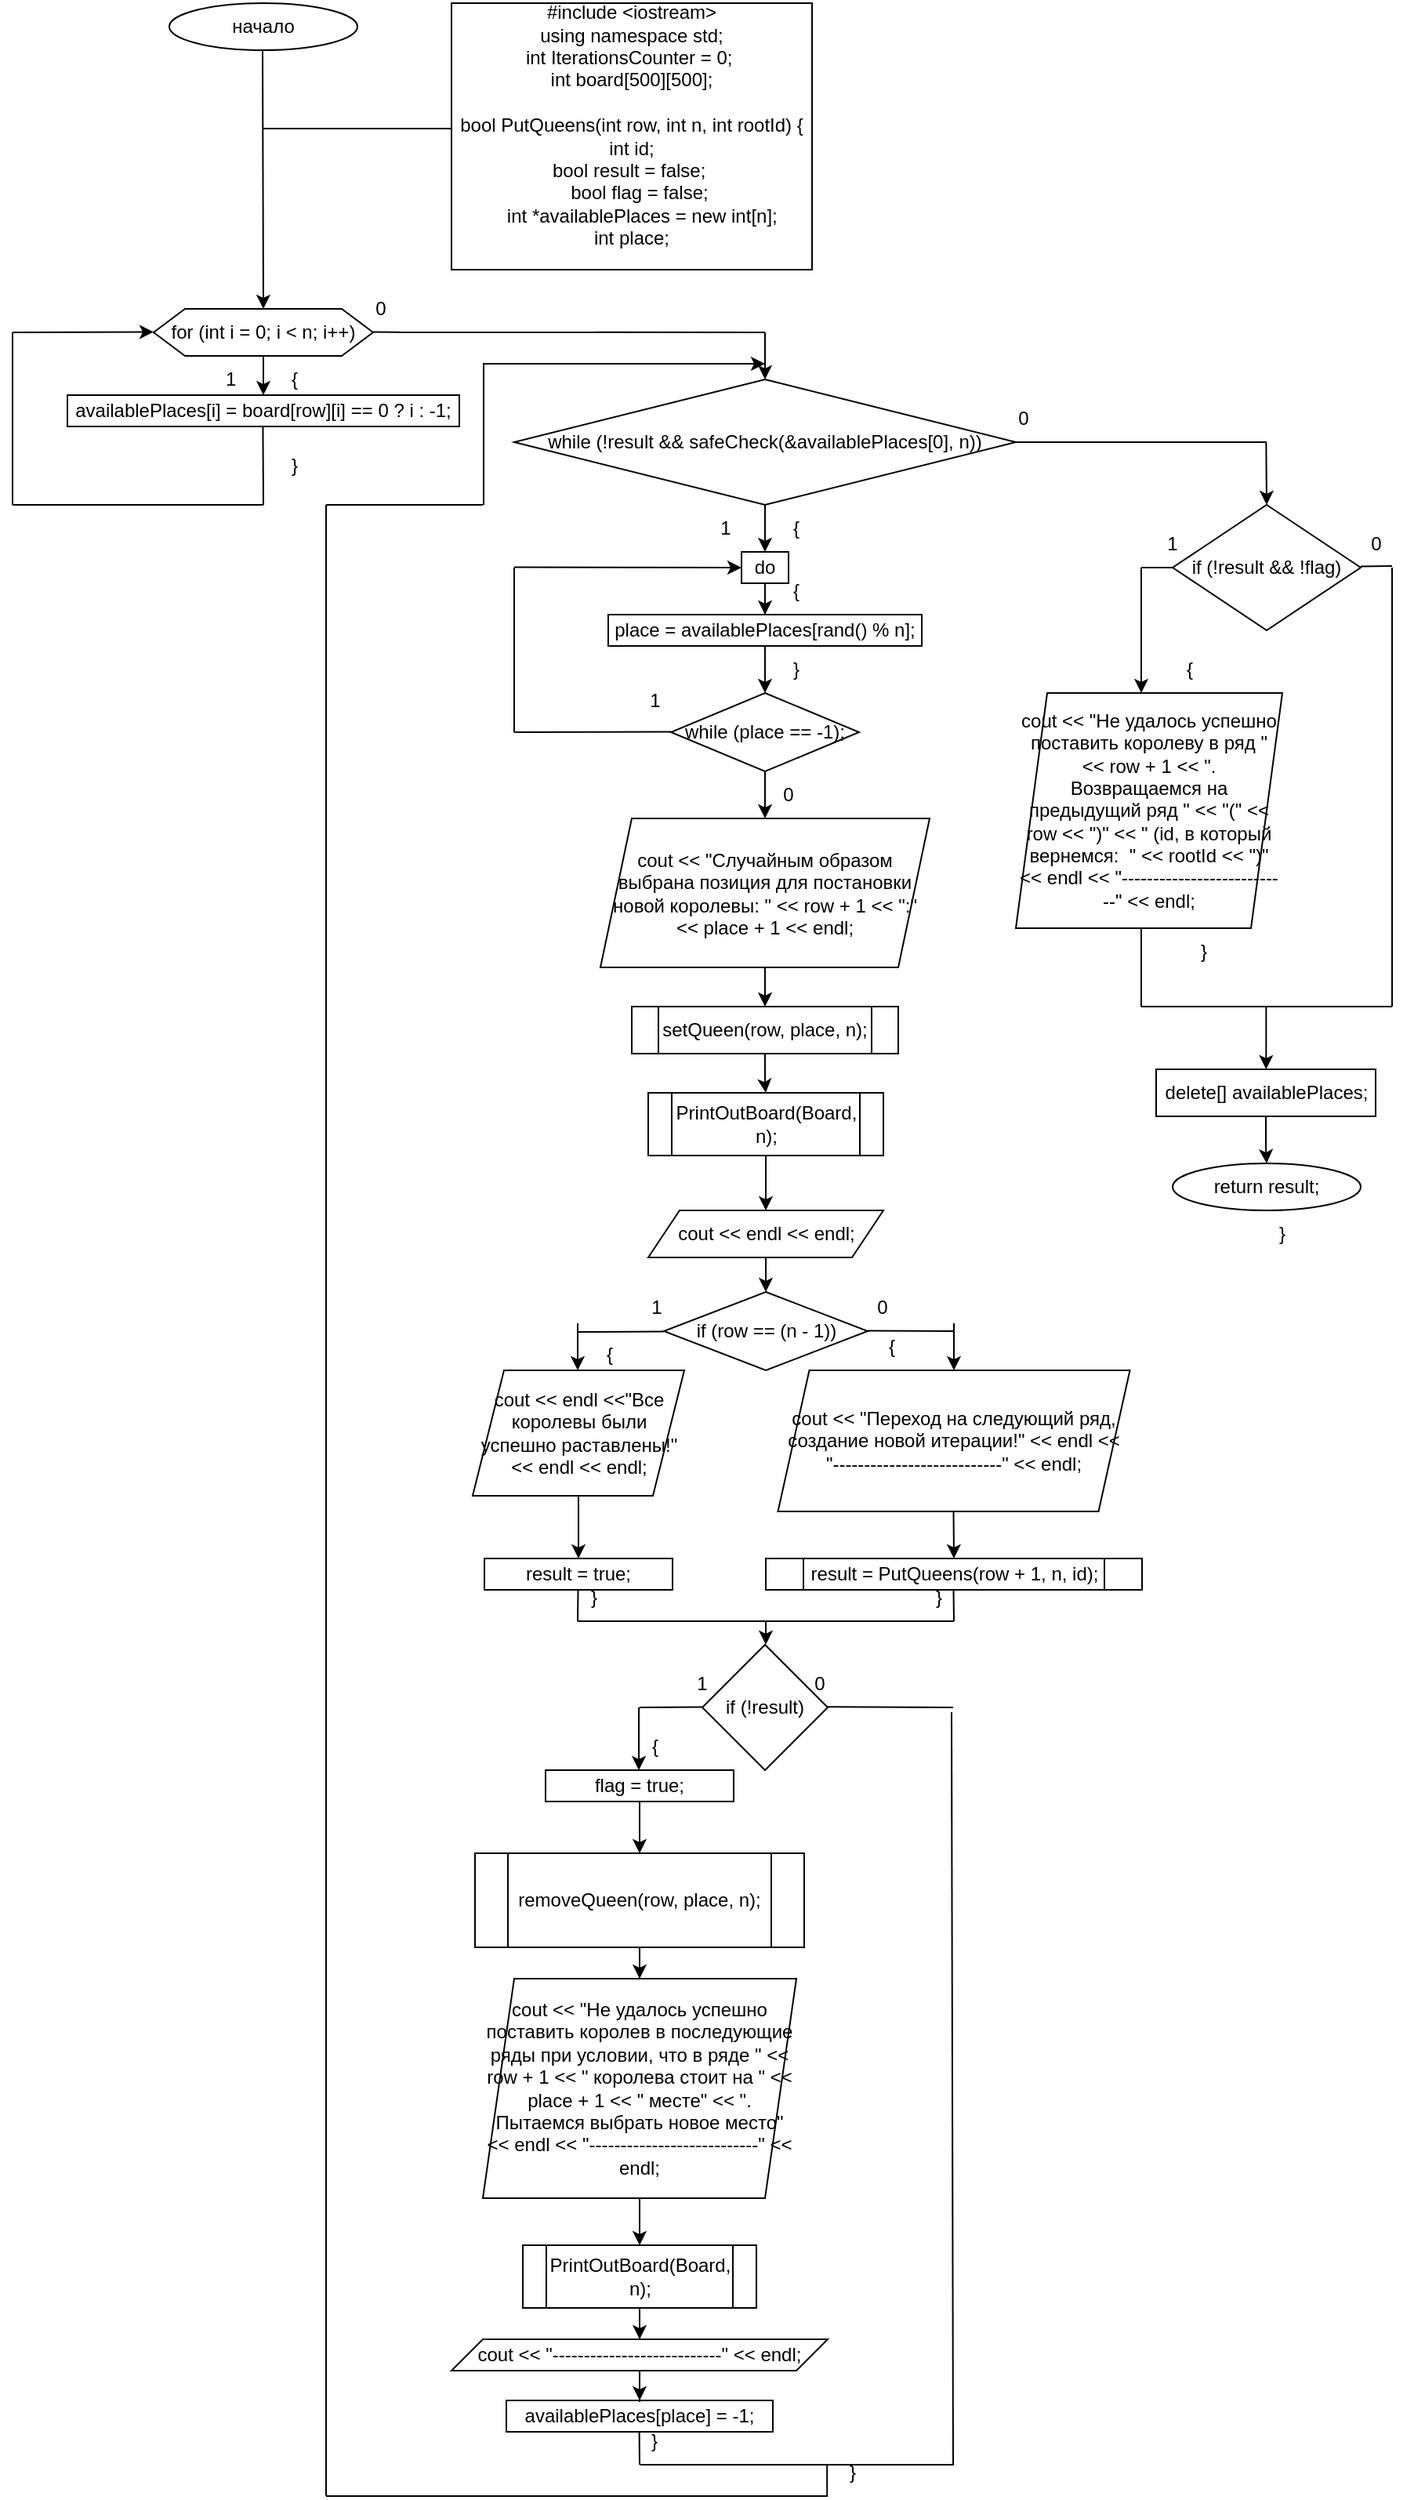 <mxfile version="23.1.5" type="device">
  <diagram name="Страница — 1" id="CkAMB3MqrcCDIJDg5A5i">
    <mxGraphModel dx="1434" dy="2013" grid="1" gridSize="10" guides="1" tooltips="1" connect="1" arrows="1" fold="1" page="1" pageScale="1" pageWidth="827" pageHeight="1169" math="0" shadow="0">
      <root>
        <mxCell id="0" />
        <mxCell id="1" parent="0" />
        <mxCell id="Df2dGC7cskyAeFQfV9ru-1" value="начало" style="ellipse;whiteSpace=wrap;html=1;" parent="1" vertex="1">
          <mxGeometry x="340" width="120" height="30" as="geometry" />
        </mxCell>
        <mxCell id="Df2dGC7cskyAeFQfV9ru-2" value="" style="endArrow=classic;html=1;rounded=0;entryX=0.5;entryY=0;entryDx=0;entryDy=0;" parent="1" target="Df2dGC7cskyAeFQfV9ru-5" edge="1">
          <mxGeometry width="50" height="50" relative="1" as="geometry">
            <mxPoint x="399.5" y="30" as="sourcePoint" />
            <mxPoint x="400" y="200" as="targetPoint" />
          </mxGeometry>
        </mxCell>
        <mxCell id="Df2dGC7cskyAeFQfV9ru-3" value="" style="endArrow=none;html=1;rounded=0;" parent="1" edge="1">
          <mxGeometry width="50" height="50" relative="1" as="geometry">
            <mxPoint x="400" y="80" as="sourcePoint" />
            <mxPoint x="520" y="80" as="targetPoint" />
          </mxGeometry>
        </mxCell>
        <mxCell id="Df2dGC7cskyAeFQfV9ru-4" value="&lt;div&gt;#include &amp;lt;iostream&amp;gt;&lt;/div&gt;&lt;div&gt;using namespace std;&lt;/div&gt;&lt;div&gt;int IterationsCounter = 0;&amp;nbsp;&lt;/div&gt;&lt;div&gt;int board[500][500];&lt;/div&gt;&lt;div&gt;&lt;br&gt;&lt;/div&gt;&lt;div&gt;bool PutQueens(int row, int n, int rootId) {&lt;br&gt;&lt;/div&gt;&lt;div&gt;int id;&lt;br&gt;&lt;/div&gt;&lt;div&gt;&lt;div&gt;bool result = false;&amp;nbsp;&lt;/div&gt;&lt;div&gt;&amp;nbsp; &amp;nbsp; bool flag = false;&amp;nbsp;&lt;/div&gt;&lt;div&gt;&amp;nbsp; &amp;nbsp; int *availablePlaces = new int[n];&lt;/div&gt;&lt;/div&gt;&lt;div&gt;int place;&lt;/div&gt;&lt;div&gt;&lt;br&gt;&lt;/div&gt;" style="rounded=0;whiteSpace=wrap;html=1;" parent="1" vertex="1">
          <mxGeometry x="520" width="230" height="170" as="geometry" />
        </mxCell>
        <mxCell id="Df2dGC7cskyAeFQfV9ru-7" style="edgeStyle=orthogonalEdgeStyle;rounded=0;orthogonalLoop=1;jettySize=auto;html=1;entryX=0.5;entryY=0;entryDx=0;entryDy=0;" parent="1" source="Df2dGC7cskyAeFQfV9ru-5" target="Df2dGC7cskyAeFQfV9ru-6" edge="1">
          <mxGeometry relative="1" as="geometry" />
        </mxCell>
        <mxCell id="Df2dGC7cskyAeFQfV9ru-5" value="for (int i = 0; i &amp;lt; n; i++)" style="shape=hexagon;perimeter=hexagonPerimeter2;whiteSpace=wrap;html=1;fixedSize=1;" parent="1" vertex="1">
          <mxGeometry x="330" y="195" width="140" height="30" as="geometry" />
        </mxCell>
        <mxCell id="Df2dGC7cskyAeFQfV9ru-6" value="availablePlaces[i] = board[row][i] == 0 ? i : -1;" style="rounded=0;whiteSpace=wrap;html=1;" parent="1" vertex="1">
          <mxGeometry x="275" y="250" width="250" height="20" as="geometry" />
        </mxCell>
        <mxCell id="Df2dGC7cskyAeFQfV9ru-8" value="" style="endArrow=none;html=1;rounded=0;" parent="1" edge="1">
          <mxGeometry width="50" height="50" relative="1" as="geometry">
            <mxPoint x="399.71" y="270" as="sourcePoint" />
            <mxPoint x="400" y="320" as="targetPoint" />
          </mxGeometry>
        </mxCell>
        <mxCell id="Df2dGC7cskyAeFQfV9ru-9" value="" style="endArrow=none;html=1;rounded=0;" parent="1" edge="1">
          <mxGeometry width="50" height="50" relative="1" as="geometry">
            <mxPoint x="240" y="320" as="sourcePoint" />
            <mxPoint x="400" y="320" as="targetPoint" />
          </mxGeometry>
        </mxCell>
        <mxCell id="Df2dGC7cskyAeFQfV9ru-10" value="" style="endArrow=none;html=1;rounded=0;" parent="1" edge="1">
          <mxGeometry width="50" height="50" relative="1" as="geometry">
            <mxPoint x="240" y="320" as="sourcePoint" />
            <mxPoint x="240" y="210" as="targetPoint" />
          </mxGeometry>
        </mxCell>
        <mxCell id="Df2dGC7cskyAeFQfV9ru-11" value="" style="endArrow=classic;html=1;rounded=0;" parent="1" edge="1">
          <mxGeometry width="50" height="50" relative="1" as="geometry">
            <mxPoint x="240" y="210" as="sourcePoint" />
            <mxPoint x="330" y="209.71" as="targetPoint" />
          </mxGeometry>
        </mxCell>
        <mxCell id="Df2dGC7cskyAeFQfV9ru-12" value="1" style="text;strokeColor=none;fillColor=none;align=left;verticalAlign=middle;spacingLeft=4;spacingRight=4;overflow=hidden;points=[[0,0.5],[1,0.5]];portConstraint=eastwest;rotatable=0;whiteSpace=wrap;html=1;" parent="1" vertex="1">
          <mxGeometry x="370" y="225" width="80" height="30" as="geometry" />
        </mxCell>
        <mxCell id="Df2dGC7cskyAeFQfV9ru-13" value="{" style="text;html=1;align=center;verticalAlign=middle;whiteSpace=wrap;rounded=0;" parent="1" vertex="1">
          <mxGeometry x="390" y="225" width="60" height="30" as="geometry" />
        </mxCell>
        <mxCell id="Df2dGC7cskyAeFQfV9ru-14" value="}" style="text;html=1;align=center;verticalAlign=middle;whiteSpace=wrap;rounded=0;" parent="1" vertex="1">
          <mxGeometry x="390" y="280" width="60" height="30" as="geometry" />
        </mxCell>
        <mxCell id="Df2dGC7cskyAeFQfV9ru-15" value="" style="endArrow=none;html=1;rounded=0;" parent="1" edge="1">
          <mxGeometry width="50" height="50" relative="1" as="geometry">
            <mxPoint x="470" y="209.8" as="sourcePoint" />
            <mxPoint x="720" y="210" as="targetPoint" />
          </mxGeometry>
        </mxCell>
        <mxCell id="Df2dGC7cskyAeFQfV9ru-16" value="" style="endArrow=classic;html=1;rounded=0;" parent="1" edge="1">
          <mxGeometry width="50" height="50" relative="1" as="geometry">
            <mxPoint x="720" y="210" as="sourcePoint" />
            <mxPoint x="720" y="240" as="targetPoint" />
          </mxGeometry>
        </mxCell>
        <mxCell id="Df2dGC7cskyAeFQfV9ru-19" style="edgeStyle=orthogonalEdgeStyle;rounded=0;orthogonalLoop=1;jettySize=auto;html=1;entryX=0.5;entryY=0;entryDx=0;entryDy=0;" parent="1" source="Df2dGC7cskyAeFQfV9ru-17" target="Df2dGC7cskyAeFQfV9ru-18" edge="1">
          <mxGeometry relative="1" as="geometry" />
        </mxCell>
        <mxCell id="Df2dGC7cskyAeFQfV9ru-17" value="while (!result &amp;amp;&amp;amp; safeCheck(&amp;amp;availablePlaces[0], n))" style="rhombus;whiteSpace=wrap;html=1;" parent="1" vertex="1">
          <mxGeometry x="560" y="240" width="320" height="80" as="geometry" />
        </mxCell>
        <mxCell id="Df2dGC7cskyAeFQfV9ru-21" style="edgeStyle=orthogonalEdgeStyle;rounded=0;orthogonalLoop=1;jettySize=auto;html=1;entryX=0.5;entryY=0;entryDx=0;entryDy=0;" parent="1" source="Df2dGC7cskyAeFQfV9ru-18" target="Df2dGC7cskyAeFQfV9ru-20" edge="1">
          <mxGeometry relative="1" as="geometry" />
        </mxCell>
        <mxCell id="Df2dGC7cskyAeFQfV9ru-18" value="do" style="rounded=0;whiteSpace=wrap;html=1;" parent="1" vertex="1">
          <mxGeometry x="705" y="350" width="30" height="20" as="geometry" />
        </mxCell>
        <mxCell id="Df2dGC7cskyAeFQfV9ru-23" style="edgeStyle=orthogonalEdgeStyle;rounded=0;orthogonalLoop=1;jettySize=auto;html=1;entryX=0.5;entryY=0;entryDx=0;entryDy=0;" parent="1" source="Df2dGC7cskyAeFQfV9ru-20" target="Df2dGC7cskyAeFQfV9ru-22" edge="1">
          <mxGeometry relative="1" as="geometry" />
        </mxCell>
        <mxCell id="Df2dGC7cskyAeFQfV9ru-20" value="place = availablePlaces[rand() % n];" style="rounded=0;whiteSpace=wrap;html=1;" parent="1" vertex="1">
          <mxGeometry x="620" y="390" width="200" height="20" as="geometry" />
        </mxCell>
        <mxCell id="Df2dGC7cskyAeFQfV9ru-32" style="edgeStyle=orthogonalEdgeStyle;rounded=0;orthogonalLoop=1;jettySize=auto;html=1;entryX=0.5;entryY=0;entryDx=0;entryDy=0;" parent="1" source="Df2dGC7cskyAeFQfV9ru-22" target="Df2dGC7cskyAeFQfV9ru-31" edge="1">
          <mxGeometry relative="1" as="geometry" />
        </mxCell>
        <mxCell id="Df2dGC7cskyAeFQfV9ru-22" value="while (place == -1);" style="rhombus;whiteSpace=wrap;html=1;" parent="1" vertex="1">
          <mxGeometry x="660" y="440" width="120" height="50" as="geometry" />
        </mxCell>
        <mxCell id="Df2dGC7cskyAeFQfV9ru-24" value="" style="endArrow=none;html=1;rounded=0;" parent="1" edge="1">
          <mxGeometry width="50" height="50" relative="1" as="geometry">
            <mxPoint x="560" y="465" as="sourcePoint" />
            <mxPoint x="660" y="464.71" as="targetPoint" />
          </mxGeometry>
        </mxCell>
        <mxCell id="Df2dGC7cskyAeFQfV9ru-25" value="" style="endArrow=none;html=1;rounded=0;" parent="1" edge="1">
          <mxGeometry width="50" height="50" relative="1" as="geometry">
            <mxPoint x="560" y="465" as="sourcePoint" />
            <mxPoint x="560" y="360" as="targetPoint" />
          </mxGeometry>
        </mxCell>
        <mxCell id="Df2dGC7cskyAeFQfV9ru-26" value="" style="endArrow=classic;html=1;rounded=0;entryX=0;entryY=0.5;entryDx=0;entryDy=0;" parent="1" target="Df2dGC7cskyAeFQfV9ru-18" edge="1">
          <mxGeometry width="50" height="50" relative="1" as="geometry">
            <mxPoint x="560" y="359.71" as="sourcePoint" />
            <mxPoint x="640" y="359.71" as="targetPoint" />
          </mxGeometry>
        </mxCell>
        <mxCell id="Df2dGC7cskyAeFQfV9ru-28" value="1" style="text;html=1;align=center;verticalAlign=middle;whiteSpace=wrap;rounded=0;" parent="1" vertex="1">
          <mxGeometry x="620" y="430" width="60" height="30" as="geometry" />
        </mxCell>
        <mxCell id="Df2dGC7cskyAeFQfV9ru-29" value="{" style="text;html=1;align=center;verticalAlign=middle;whiteSpace=wrap;rounded=0;" parent="1" vertex="1">
          <mxGeometry x="710" y="360" width="60" height="30" as="geometry" />
        </mxCell>
        <mxCell id="Df2dGC7cskyAeFQfV9ru-30" value="}" style="text;html=1;align=center;verticalAlign=middle;whiteSpace=wrap;rounded=0;" parent="1" vertex="1">
          <mxGeometry x="710" y="410" width="60" height="30" as="geometry" />
        </mxCell>
        <mxCell id="Df2dGC7cskyAeFQfV9ru-35" style="edgeStyle=orthogonalEdgeStyle;rounded=0;orthogonalLoop=1;jettySize=auto;html=1;entryX=0.5;entryY=0;entryDx=0;entryDy=0;" parent="1" source="Df2dGC7cskyAeFQfV9ru-31" target="Df2dGC7cskyAeFQfV9ru-34" edge="1">
          <mxGeometry relative="1" as="geometry" />
        </mxCell>
        <mxCell id="Df2dGC7cskyAeFQfV9ru-31" value="cout &amp;lt;&amp;lt; &quot;Случайным образом выбрана позиция для постановки новой королевы: &quot; &amp;lt;&amp;lt; row + 1 &amp;lt;&amp;lt; &quot;:&quot; &amp;lt;&amp;lt; place + 1 &amp;lt;&amp;lt; endl;" style="shape=parallelogram;perimeter=parallelogramPerimeter;whiteSpace=wrap;html=1;fixedSize=1;" parent="1" vertex="1">
          <mxGeometry x="615" y="520" width="210" height="95" as="geometry" />
        </mxCell>
        <mxCell id="Df2dGC7cskyAeFQfV9ru-33" value="0" style="text;html=1;align=center;verticalAlign=middle;whiteSpace=wrap;rounded=0;" parent="1" vertex="1">
          <mxGeometry x="705" y="490" width="60" height="30" as="geometry" />
        </mxCell>
        <mxCell id="ceVg9Vy0MgQLvTK81oMa-2" style="edgeStyle=orthogonalEdgeStyle;rounded=0;orthogonalLoop=1;jettySize=auto;html=1;entryX=0.5;entryY=0;entryDx=0;entryDy=0;" edge="1" parent="1" source="Df2dGC7cskyAeFQfV9ru-34" target="ceVg9Vy0MgQLvTK81oMa-1">
          <mxGeometry relative="1" as="geometry" />
        </mxCell>
        <mxCell id="Df2dGC7cskyAeFQfV9ru-34" value="setQueen(row, place, n);" style="shape=process;whiteSpace=wrap;html=1;backgroundOutline=1;" parent="1" vertex="1">
          <mxGeometry x="635" y="640" width="170" height="30" as="geometry" />
        </mxCell>
        <mxCell id="Df2dGC7cskyAeFQfV9ru-36" value="if (row == (n - 1))" style="rhombus;whiteSpace=wrap;html=1;" parent="1" vertex="1">
          <mxGeometry x="655.5" y="822" width="130" height="50" as="geometry" />
        </mxCell>
        <mxCell id="Df2dGC7cskyAeFQfV9ru-38" value="" style="endArrow=none;html=1;rounded=0;" parent="1" edge="1">
          <mxGeometry width="50" height="50" relative="1" as="geometry">
            <mxPoint x="600.5" y="847.55" as="sourcePoint" />
            <mxPoint x="655.5" y="847.31" as="targetPoint" />
          </mxGeometry>
        </mxCell>
        <mxCell id="Df2dGC7cskyAeFQfV9ru-39" value="" style="endArrow=classic;html=1;rounded=0;" parent="1" edge="1">
          <mxGeometry width="50" height="50" relative="1" as="geometry">
            <mxPoint x="600.5" y="842" as="sourcePoint" />
            <mxPoint x="600.5" y="872" as="targetPoint" />
          </mxGeometry>
        </mxCell>
        <mxCell id="Df2dGC7cskyAeFQfV9ru-42" style="edgeStyle=orthogonalEdgeStyle;rounded=0;orthogonalLoop=1;jettySize=auto;html=1;entryX=0.5;entryY=0;entryDx=0;entryDy=0;" parent="1" source="Df2dGC7cskyAeFQfV9ru-40" target="Df2dGC7cskyAeFQfV9ru-41" edge="1">
          <mxGeometry relative="1" as="geometry" />
        </mxCell>
        <mxCell id="Df2dGC7cskyAeFQfV9ru-40" value="cout &amp;lt;&amp;lt; endl &amp;lt;&amp;lt;&quot;Все королевы были успешно раставлены!&quot; &amp;lt;&amp;lt; endl &amp;lt;&amp;lt; endl;" style="shape=parallelogram;perimeter=parallelogramPerimeter;whiteSpace=wrap;html=1;fixedSize=1;" parent="1" vertex="1">
          <mxGeometry x="533.5" y="872" width="135" height="80" as="geometry" />
        </mxCell>
        <mxCell id="Df2dGC7cskyAeFQfV9ru-41" value="result = true;" style="rounded=0;whiteSpace=wrap;html=1;" parent="1" vertex="1">
          <mxGeometry x="541" y="992" width="120" height="20" as="geometry" />
        </mxCell>
        <mxCell id="Df2dGC7cskyAeFQfV9ru-43" value="1" style="text;html=1;align=center;verticalAlign=middle;whiteSpace=wrap;rounded=0;" parent="1" vertex="1">
          <mxGeometry x="620.5" y="817" width="60" height="30" as="geometry" />
        </mxCell>
        <mxCell id="Df2dGC7cskyAeFQfV9ru-44" value="" style="endArrow=none;html=1;rounded=0;" parent="1" edge="1">
          <mxGeometry width="50" height="50" relative="1" as="geometry">
            <mxPoint x="785.5" y="846.76" as="sourcePoint" />
            <mxPoint x="840.5" y="847" as="targetPoint" />
          </mxGeometry>
        </mxCell>
        <mxCell id="Df2dGC7cskyAeFQfV9ru-45" value="" style="endArrow=classic;html=1;rounded=0;" parent="1" edge="1">
          <mxGeometry width="50" height="50" relative="1" as="geometry">
            <mxPoint x="840.5" y="842" as="sourcePoint" />
            <mxPoint x="840.5" y="872" as="targetPoint" />
          </mxGeometry>
        </mxCell>
        <mxCell id="Df2dGC7cskyAeFQfV9ru-46" value="cout &amp;lt;&amp;lt; &quot;Переход на следующий ряд, создание новой итерации!&quot; &amp;lt;&amp;lt; endl &amp;lt;&amp;lt; &quot;---------------------------&quot; &amp;lt;&amp;lt; endl;" style="shape=parallelogram;perimeter=parallelogramPerimeter;whiteSpace=wrap;html=1;fixedSize=1;" parent="1" vertex="1">
          <mxGeometry x="728.25" y="872" width="224.5" height="90" as="geometry" />
        </mxCell>
        <mxCell id="Df2dGC7cskyAeFQfV9ru-47" value="" style="endArrow=classic;html=1;rounded=0;" parent="1" edge="1">
          <mxGeometry width="50" height="50" relative="1" as="geometry">
            <mxPoint x="840.26" y="962" as="sourcePoint" />
            <mxPoint x="840.5" y="992" as="targetPoint" />
          </mxGeometry>
        </mxCell>
        <mxCell id="Df2dGC7cskyAeFQfV9ru-48" value="result = PutQueens(row + 1, n, id);" style="shape=process;whiteSpace=wrap;html=1;backgroundOutline=1;" parent="1" vertex="1">
          <mxGeometry x="720.5" y="992" width="240" height="20" as="geometry" />
        </mxCell>
        <mxCell id="Df2dGC7cskyAeFQfV9ru-49" value="" style="endArrow=none;html=1;rounded=0;" parent="1" edge="1">
          <mxGeometry width="50" height="50" relative="1" as="geometry">
            <mxPoint x="600.76" y="1012" as="sourcePoint" />
            <mxPoint x="600.5" y="1032" as="targetPoint" />
          </mxGeometry>
        </mxCell>
        <mxCell id="Df2dGC7cskyAeFQfV9ru-50" value="" style="endArrow=none;html=1;rounded=0;" parent="1" edge="1">
          <mxGeometry width="50" height="50" relative="1" as="geometry">
            <mxPoint x="840.5" y="1032" as="sourcePoint" />
            <mxPoint x="840.26" y="1012" as="targetPoint" />
          </mxGeometry>
        </mxCell>
        <mxCell id="Df2dGC7cskyAeFQfV9ru-51" value="" style="endArrow=none;html=1;rounded=0;" parent="1" edge="1">
          <mxGeometry width="50" height="50" relative="1" as="geometry">
            <mxPoint x="600.5" y="1032" as="sourcePoint" />
            <mxPoint x="840.5" y="1032" as="targetPoint" />
          </mxGeometry>
        </mxCell>
        <mxCell id="Df2dGC7cskyAeFQfV9ru-52" value="0" style="text;html=1;align=center;verticalAlign=middle;whiteSpace=wrap;rounded=0;" parent="1" vertex="1">
          <mxGeometry x="765" y="817" width="60" height="30" as="geometry" />
        </mxCell>
        <mxCell id="Df2dGC7cskyAeFQfV9ru-53" value="{" style="text;html=1;align=center;verticalAlign=middle;whiteSpace=wrap;rounded=0;" parent="1" vertex="1">
          <mxGeometry x="610.5" y="847" width="20" height="30" as="geometry" />
        </mxCell>
        <mxCell id="Df2dGC7cskyAeFQfV9ru-54" value="}" style="text;html=1;align=center;verticalAlign=middle;whiteSpace=wrap;rounded=0;" parent="1" vertex="1">
          <mxGeometry x="580.5" y="1002" width="60" height="30" as="geometry" />
        </mxCell>
        <mxCell id="Df2dGC7cskyAeFQfV9ru-55" value="{" style="text;html=1;align=center;verticalAlign=middle;whiteSpace=wrap;rounded=0;" parent="1" vertex="1">
          <mxGeometry x="785.5" y="842" width="30" height="30" as="geometry" />
        </mxCell>
        <mxCell id="Df2dGC7cskyAeFQfV9ru-56" value="}" style="text;html=1;align=center;verticalAlign=middle;whiteSpace=wrap;rounded=0;" parent="1" vertex="1">
          <mxGeometry x="800.5" y="1002" width="60" height="30" as="geometry" />
        </mxCell>
        <mxCell id="Df2dGC7cskyAeFQfV9ru-58" value="1" style="text;html=1;align=center;verticalAlign=middle;whiteSpace=wrap;rounded=0;" parent="1" vertex="1">
          <mxGeometry x="665" y="320" width="60" height="30" as="geometry" />
        </mxCell>
        <mxCell id="Df2dGC7cskyAeFQfV9ru-59" value="{" style="text;html=1;align=center;verticalAlign=middle;whiteSpace=wrap;rounded=0;" parent="1" vertex="1">
          <mxGeometry x="710" y="320" width="60" height="30" as="geometry" />
        </mxCell>
        <mxCell id="Df2dGC7cskyAeFQfV9ru-60" value="if (!result)" style="rhombus;whiteSpace=wrap;html=1;" parent="1" vertex="1">
          <mxGeometry x="680" y="1047" width="80" height="80" as="geometry" />
        </mxCell>
        <mxCell id="Df2dGC7cskyAeFQfV9ru-61" value="" style="endArrow=classic;html=1;rounded=0;" parent="1" edge="1">
          <mxGeometry width="50" height="50" relative="1" as="geometry">
            <mxPoint x="720.5" y="1032" as="sourcePoint" />
            <mxPoint x="720.5" y="1047" as="targetPoint" />
          </mxGeometry>
        </mxCell>
        <mxCell id="Df2dGC7cskyAeFQfV9ru-62" value="" style="endArrow=none;html=1;rounded=0;" parent="1" edge="1">
          <mxGeometry width="50" height="50" relative="1" as="geometry">
            <mxPoint x="640" y="1087" as="sourcePoint" />
            <mxPoint x="680" y="1086.76" as="targetPoint" />
          </mxGeometry>
        </mxCell>
        <mxCell id="Df2dGC7cskyAeFQfV9ru-63" value="" style="endArrow=classic;html=1;rounded=0;" parent="1" edge="1">
          <mxGeometry width="50" height="50" relative="1" as="geometry">
            <mxPoint x="639.52" y="1087" as="sourcePoint" />
            <mxPoint x="639.52" y="1127" as="targetPoint" />
          </mxGeometry>
        </mxCell>
        <mxCell id="ceVg9Vy0MgQLvTK81oMa-13" style="edgeStyle=orthogonalEdgeStyle;rounded=0;orthogonalLoop=1;jettySize=auto;html=1;entryX=0.5;entryY=0;entryDx=0;entryDy=0;" edge="1" parent="1" source="Df2dGC7cskyAeFQfV9ru-64" target="Df2dGC7cskyAeFQfV9ru-69">
          <mxGeometry relative="1" as="geometry" />
        </mxCell>
        <mxCell id="Df2dGC7cskyAeFQfV9ru-64" value="flag = true;" style="rounded=0;whiteSpace=wrap;html=1;" parent="1" vertex="1">
          <mxGeometry x="580" y="1127" width="120" height="20" as="geometry" />
        </mxCell>
        <mxCell id="ceVg9Vy0MgQLvTK81oMa-15" style="edgeStyle=orthogonalEdgeStyle;rounded=0;orthogonalLoop=1;jettySize=auto;html=1;entryX=0.5;entryY=0;entryDx=0;entryDy=0;" edge="1" parent="1" source="Df2dGC7cskyAeFQfV9ru-65" target="ceVg9Vy0MgQLvTK81oMa-9">
          <mxGeometry relative="1" as="geometry" />
        </mxCell>
        <mxCell id="Df2dGC7cskyAeFQfV9ru-65" value="cout &amp;lt;&amp;lt; &quot;Не удалось успешно поставить королев в последующие ряды при условии, что в ряде &quot; &amp;lt;&amp;lt; row + 1 &amp;lt;&amp;lt; &quot; королева стоит на &quot; &amp;lt;&amp;lt; place + 1 &amp;lt;&amp;lt; &quot; месте&quot; &amp;lt;&amp;lt; &quot;. Пытаемся выбрать новое место&quot; &amp;lt;&amp;lt; endl &amp;lt;&amp;lt; &quot;---------------------------&quot; &amp;lt;&amp;lt; endl;" style="shape=parallelogram;perimeter=parallelogramPerimeter;whiteSpace=wrap;html=1;fixedSize=1;" parent="1" vertex="1">
          <mxGeometry x="540" y="1260" width="200" height="140" as="geometry" />
        </mxCell>
        <mxCell id="ceVg9Vy0MgQLvTK81oMa-14" style="edgeStyle=orthogonalEdgeStyle;rounded=0;orthogonalLoop=1;jettySize=auto;html=1;entryX=0.5;entryY=0;entryDx=0;entryDy=0;" edge="1" parent="1" source="Df2dGC7cskyAeFQfV9ru-69" target="Df2dGC7cskyAeFQfV9ru-65">
          <mxGeometry relative="1" as="geometry" />
        </mxCell>
        <mxCell id="Df2dGC7cskyAeFQfV9ru-69" value="removeQueen(row, place, n);" style="shape=process;whiteSpace=wrap;html=1;backgroundOutline=1;" parent="1" vertex="1">
          <mxGeometry x="535" y="1180" width="210" height="60" as="geometry" />
        </mxCell>
        <mxCell id="Df2dGC7cskyAeFQfV9ru-71" value="availablePlaces[place] = -1;" style="rounded=0;whiteSpace=wrap;html=1;" parent="1" vertex="1">
          <mxGeometry x="555" y="1529" width="170" height="20" as="geometry" />
        </mxCell>
        <mxCell id="Df2dGC7cskyAeFQfV9ru-74" value="" style="endArrow=none;html=1;rounded=0;" parent="1" edge="1">
          <mxGeometry width="50" height="50" relative="1" as="geometry">
            <mxPoint x="760" y="1086.58" as="sourcePoint" />
            <mxPoint x="840" y="1087" as="targetPoint" />
          </mxGeometry>
        </mxCell>
        <mxCell id="Df2dGC7cskyAeFQfV9ru-75" value="" style="endArrow=none;html=1;rounded=0;" parent="1" edge="1">
          <mxGeometry width="50" height="50" relative="1" as="geometry">
            <mxPoint x="840" y="1570" as="sourcePoint" />
            <mxPoint x="839" y="1090" as="targetPoint" />
          </mxGeometry>
        </mxCell>
        <mxCell id="Df2dGC7cskyAeFQfV9ru-76" value="" style="endArrow=none;html=1;rounded=0;" parent="1" edge="1">
          <mxGeometry width="50" height="50" relative="1" as="geometry">
            <mxPoint x="640.5" y="1570" as="sourcePoint" />
            <mxPoint x="840.5" y="1570" as="targetPoint" />
          </mxGeometry>
        </mxCell>
        <mxCell id="Df2dGC7cskyAeFQfV9ru-77" value="1" style="text;html=1;align=center;verticalAlign=middle;whiteSpace=wrap;rounded=0;" parent="1" vertex="1">
          <mxGeometry x="650" y="1057" width="60" height="30" as="geometry" />
        </mxCell>
        <mxCell id="Df2dGC7cskyAeFQfV9ru-78" value="0" style="text;html=1;align=center;verticalAlign=middle;whiteSpace=wrap;rounded=0;" parent="1" vertex="1">
          <mxGeometry x="725" y="1057" width="60" height="30" as="geometry" />
        </mxCell>
        <mxCell id="Df2dGC7cskyAeFQfV9ru-80" value="{" style="text;html=1;align=center;verticalAlign=middle;whiteSpace=wrap;rounded=0;" parent="1" vertex="1">
          <mxGeometry x="620" y="1097" width="60" height="30" as="geometry" />
        </mxCell>
        <mxCell id="Df2dGC7cskyAeFQfV9ru-86" value="}" style="text;html=1;align=center;verticalAlign=middle;whiteSpace=wrap;rounded=0;" parent="1" vertex="1">
          <mxGeometry x="760.5" y="1560" width="30" height="30" as="geometry" />
        </mxCell>
        <mxCell id="Df2dGC7cskyAeFQfV9ru-87" value="" style="endArrow=none;html=1;rounded=0;" parent="1" edge="1">
          <mxGeometry width="50" height="50" relative="1" as="geometry">
            <mxPoint x="440" y="1590" as="sourcePoint" />
            <mxPoint x="440" y="320" as="targetPoint" />
          </mxGeometry>
        </mxCell>
        <mxCell id="Df2dGC7cskyAeFQfV9ru-88" value="" style="endArrow=none;html=1;rounded=0;" parent="1" edge="1">
          <mxGeometry width="50" height="50" relative="1" as="geometry">
            <mxPoint x="440" y="320" as="sourcePoint" />
            <mxPoint x="540" y="320" as="targetPoint" />
          </mxGeometry>
        </mxCell>
        <mxCell id="Df2dGC7cskyAeFQfV9ru-89" value="" style="endArrow=none;html=1;rounded=0;" parent="1" edge="1">
          <mxGeometry width="50" height="50" relative="1" as="geometry">
            <mxPoint x="540.5" y="320" as="sourcePoint" />
            <mxPoint x="540.5" y="230" as="targetPoint" />
          </mxGeometry>
        </mxCell>
        <mxCell id="Df2dGC7cskyAeFQfV9ru-90" value="" style="endArrow=classic;html=1;rounded=0;" parent="1" edge="1">
          <mxGeometry width="50" height="50" relative="1" as="geometry">
            <mxPoint x="540" y="230" as="sourcePoint" />
            <mxPoint x="720" y="230" as="targetPoint" />
          </mxGeometry>
        </mxCell>
        <mxCell id="Df2dGC7cskyAeFQfV9ru-91" value="" style="endArrow=none;html=1;rounded=0;" parent="1" edge="1">
          <mxGeometry width="50" height="50" relative="1" as="geometry">
            <mxPoint x="880" y="280" as="sourcePoint" />
            <mxPoint x="1040" y="280" as="targetPoint" />
          </mxGeometry>
        </mxCell>
        <mxCell id="Df2dGC7cskyAeFQfV9ru-92" value="if (!result &amp;amp;&amp;amp; !flag)" style="rhombus;whiteSpace=wrap;html=1;" parent="1" vertex="1">
          <mxGeometry x="980" y="320" width="120" height="80" as="geometry" />
        </mxCell>
        <mxCell id="Df2dGC7cskyAeFQfV9ru-93" value="" style="endArrow=classic;html=1;rounded=0;" parent="1" edge="1">
          <mxGeometry width="50" height="50" relative="1" as="geometry">
            <mxPoint x="1039.66" y="280" as="sourcePoint" />
            <mxPoint x="1040" y="320" as="targetPoint" />
          </mxGeometry>
        </mxCell>
        <mxCell id="Df2dGC7cskyAeFQfV9ru-94" value="" style="endArrow=none;html=1;rounded=0;" parent="1" edge="1">
          <mxGeometry width="50" height="50" relative="1" as="geometry">
            <mxPoint x="960" y="360" as="sourcePoint" />
            <mxPoint x="980" y="360" as="targetPoint" />
          </mxGeometry>
        </mxCell>
        <mxCell id="Df2dGC7cskyAeFQfV9ru-95" value="1" style="text;html=1;align=center;verticalAlign=middle;whiteSpace=wrap;rounded=0;" parent="1" vertex="1">
          <mxGeometry x="950" y="330" width="60" height="30" as="geometry" />
        </mxCell>
        <mxCell id="Df2dGC7cskyAeFQfV9ru-96" value="" style="endArrow=none;html=1;rounded=0;" parent="1" edge="1">
          <mxGeometry width="50" height="50" relative="1" as="geometry">
            <mxPoint x="1100" y="359.31" as="sourcePoint" />
            <mxPoint x="1120" y="359" as="targetPoint" />
          </mxGeometry>
        </mxCell>
        <mxCell id="Df2dGC7cskyAeFQfV9ru-97" value="0" style="text;html=1;align=center;verticalAlign=middle;whiteSpace=wrap;rounded=0;" parent="1" vertex="1">
          <mxGeometry x="1080" y="330" width="60" height="30" as="geometry" />
        </mxCell>
        <mxCell id="Df2dGC7cskyAeFQfV9ru-98" value="" style="endArrow=classic;html=1;rounded=0;" parent="1" edge="1">
          <mxGeometry width="50" height="50" relative="1" as="geometry">
            <mxPoint x="960" y="360" as="sourcePoint" />
            <mxPoint x="960" y="440" as="targetPoint" />
          </mxGeometry>
        </mxCell>
        <mxCell id="Df2dGC7cskyAeFQfV9ru-99" value="cout &amp;lt;&amp;lt; &quot;Не удалось успешно поставить королеву в ряд &quot; &amp;lt;&amp;lt; row + 1 &amp;lt;&amp;lt; &quot;. Возвращаемся на предыдущий ряд &quot; &amp;lt;&amp;lt; &quot;(&quot; &amp;lt;&amp;lt; row &amp;lt;&amp;lt; &quot;)&quot; &amp;lt;&amp;lt; &quot; (id, в который вернемся:&amp;nbsp; &quot; &amp;lt;&amp;lt; rootId &amp;lt;&amp;lt; &quot;)&quot; &amp;lt;&amp;lt; endl &amp;lt;&amp;lt; &quot;---------------------------&quot; &amp;lt;&amp;lt; endl;" style="shape=parallelogram;perimeter=parallelogramPerimeter;whiteSpace=wrap;html=1;fixedSize=1;" parent="1" vertex="1">
          <mxGeometry x="880" y="440" width="170" height="150" as="geometry" />
        </mxCell>
        <mxCell id="Df2dGC7cskyAeFQfV9ru-100" value="" style="endArrow=none;html=1;rounded=0;" parent="1" edge="1">
          <mxGeometry width="50" height="50" relative="1" as="geometry">
            <mxPoint x="960" y="640" as="sourcePoint" />
            <mxPoint x="960" y="590" as="targetPoint" />
          </mxGeometry>
        </mxCell>
        <mxCell id="Df2dGC7cskyAeFQfV9ru-101" value="" style="endArrow=none;html=1;rounded=0;" parent="1" edge="1">
          <mxGeometry width="50" height="50" relative="1" as="geometry">
            <mxPoint x="1120" y="640" as="sourcePoint" />
            <mxPoint x="1120" y="360" as="targetPoint" />
          </mxGeometry>
        </mxCell>
        <mxCell id="Df2dGC7cskyAeFQfV9ru-102" value="" style="endArrow=none;html=1;rounded=0;" parent="1" edge="1">
          <mxGeometry width="50" height="50" relative="1" as="geometry">
            <mxPoint x="960" y="640" as="sourcePoint" />
            <mxPoint x="1120" y="640" as="targetPoint" />
          </mxGeometry>
        </mxCell>
        <mxCell id="Df2dGC7cskyAeFQfV9ru-103" value="" style="endArrow=classic;html=1;rounded=0;" parent="1" edge="1">
          <mxGeometry width="50" height="50" relative="1" as="geometry">
            <mxPoint x="1039.66" y="640" as="sourcePoint" />
            <mxPoint x="1039.66" y="680" as="targetPoint" />
          </mxGeometry>
        </mxCell>
        <mxCell id="Df2dGC7cskyAeFQfV9ru-104" value="return result;" style="ellipse;whiteSpace=wrap;html=1;" parent="1" vertex="1">
          <mxGeometry x="980" y="740" width="120" height="30" as="geometry" />
        </mxCell>
        <mxCell id="Df2dGC7cskyAeFQfV9ru-105" value="}" style="text;html=1;align=center;verticalAlign=middle;whiteSpace=wrap;rounded=0;" parent="1" vertex="1">
          <mxGeometry x="1040" y="770" width="20" height="30" as="geometry" />
        </mxCell>
        <mxCell id="ceVg9Vy0MgQLvTK81oMa-5" style="edgeStyle=orthogonalEdgeStyle;rounded=0;orthogonalLoop=1;jettySize=auto;html=1;entryX=0.5;entryY=0;entryDx=0;entryDy=0;" edge="1" parent="1" source="ceVg9Vy0MgQLvTK81oMa-1" target="ceVg9Vy0MgQLvTK81oMa-3">
          <mxGeometry relative="1" as="geometry" />
        </mxCell>
        <mxCell id="ceVg9Vy0MgQLvTK81oMa-1" value="PrintOutBoard(Board, n);" style="shape=process;whiteSpace=wrap;html=1;backgroundOutline=1;" vertex="1" parent="1">
          <mxGeometry x="645.5" y="695" width="150" height="40" as="geometry" />
        </mxCell>
        <mxCell id="ceVg9Vy0MgQLvTK81oMa-6" style="edgeStyle=orthogonalEdgeStyle;rounded=0;orthogonalLoop=1;jettySize=auto;html=1;entryX=0.5;entryY=0;entryDx=0;entryDy=0;" edge="1" parent="1" source="ceVg9Vy0MgQLvTK81oMa-3" target="Df2dGC7cskyAeFQfV9ru-36">
          <mxGeometry relative="1" as="geometry" />
        </mxCell>
        <mxCell id="ceVg9Vy0MgQLvTK81oMa-3" value="cout &amp;lt;&amp;lt; endl &amp;lt;&amp;lt; endl;" style="shape=parallelogram;perimeter=parallelogramPerimeter;whiteSpace=wrap;html=1;fixedSize=1;" vertex="1" parent="1">
          <mxGeometry x="645.5" y="770" width="150" height="30" as="geometry" />
        </mxCell>
        <mxCell id="ceVg9Vy0MgQLvTK81oMa-7" value="" style="endArrow=none;html=1;rounded=0;" edge="1" parent="1">
          <mxGeometry width="50" height="50" relative="1" as="geometry">
            <mxPoint x="759.6" y="1590" as="sourcePoint" />
            <mxPoint x="759.6" y="1570" as="targetPoint" />
          </mxGeometry>
        </mxCell>
        <mxCell id="ceVg9Vy0MgQLvTK81oMa-8" value="" style="endArrow=none;html=1;rounded=0;" edge="1" parent="1">
          <mxGeometry width="50" height="50" relative="1" as="geometry">
            <mxPoint x="440" y="1590" as="sourcePoint" />
            <mxPoint x="760" y="1590" as="targetPoint" />
          </mxGeometry>
        </mxCell>
        <mxCell id="ceVg9Vy0MgQLvTK81oMa-17" style="edgeStyle=orthogonalEdgeStyle;rounded=0;orthogonalLoop=1;jettySize=auto;html=1;entryX=0.5;entryY=0;entryDx=0;entryDy=0;" edge="1" parent="1" source="ceVg9Vy0MgQLvTK81oMa-9" target="ceVg9Vy0MgQLvTK81oMa-16">
          <mxGeometry relative="1" as="geometry" />
        </mxCell>
        <mxCell id="ceVg9Vy0MgQLvTK81oMa-9" value="PrintOutBoard(Board, n);" style="shape=process;whiteSpace=wrap;html=1;backgroundOutline=1;" vertex="1" parent="1">
          <mxGeometry x="565.5" y="1430" width="149" height="40" as="geometry" />
        </mxCell>
        <mxCell id="ceVg9Vy0MgQLvTK81oMa-18" style="edgeStyle=orthogonalEdgeStyle;rounded=0;orthogonalLoop=1;jettySize=auto;html=1;entryX=0.5;entryY=0;entryDx=0;entryDy=0;" edge="1" parent="1" source="ceVg9Vy0MgQLvTK81oMa-16" target="Df2dGC7cskyAeFQfV9ru-71">
          <mxGeometry relative="1" as="geometry" />
        </mxCell>
        <mxCell id="ceVg9Vy0MgQLvTK81oMa-16" value="cout &amp;lt;&amp;lt; &quot;---------------------------&quot; &amp;lt;&amp;lt; endl;" style="shape=parallelogram;perimeter=parallelogramPerimeter;whiteSpace=wrap;html=1;fixedSize=1;" vertex="1" parent="1">
          <mxGeometry x="520" y="1490" width="240" height="20" as="geometry" />
        </mxCell>
        <mxCell id="ceVg9Vy0MgQLvTK81oMa-19" value="" style="endArrow=none;html=1;rounded=0;" edge="1" parent="1">
          <mxGeometry width="50" height="50" relative="1" as="geometry">
            <mxPoint x="640" y="1570" as="sourcePoint" />
            <mxPoint x="639.8" y="1549" as="targetPoint" />
          </mxGeometry>
        </mxCell>
        <mxCell id="ceVg9Vy0MgQLvTK81oMa-20" value="}" style="text;html=1;align=center;verticalAlign=middle;whiteSpace=wrap;rounded=0;" vertex="1" parent="1">
          <mxGeometry x="640.5" y="1540" width="17" height="30" as="geometry" />
        </mxCell>
        <mxCell id="ceVg9Vy0MgQLvTK81oMa-22" style="edgeStyle=orthogonalEdgeStyle;rounded=0;orthogonalLoop=1;jettySize=auto;html=1;entryX=0.5;entryY=0;entryDx=0;entryDy=0;" edge="1" parent="1" source="ceVg9Vy0MgQLvTK81oMa-21" target="Df2dGC7cskyAeFQfV9ru-104">
          <mxGeometry relative="1" as="geometry" />
        </mxCell>
        <mxCell id="ceVg9Vy0MgQLvTK81oMa-21" value="delete[] availablePlaces;" style="rounded=0;whiteSpace=wrap;html=1;" vertex="1" parent="1">
          <mxGeometry x="969.5" y="680" width="140" height="30" as="geometry" />
        </mxCell>
        <mxCell id="ceVg9Vy0MgQLvTK81oMa-25" value="{" style="text;html=1;align=center;verticalAlign=middle;whiteSpace=wrap;rounded=0;" vertex="1" parent="1">
          <mxGeometry x="960.5" y="410" width="60" height="30" as="geometry" />
        </mxCell>
        <mxCell id="ceVg9Vy0MgQLvTK81oMa-26" value="}" style="text;html=1;align=center;verticalAlign=middle;whiteSpace=wrap;rounded=0;" vertex="1" parent="1">
          <mxGeometry x="969.5" y="590" width="60" height="30" as="geometry" />
        </mxCell>
        <mxCell id="ceVg9Vy0MgQLvTK81oMa-27" value="0" style="text;html=1;align=center;verticalAlign=middle;whiteSpace=wrap;rounded=0;" vertex="1" parent="1">
          <mxGeometry x="460" y="180" width="30" height="30" as="geometry" />
        </mxCell>
        <mxCell id="ceVg9Vy0MgQLvTK81oMa-28" value="0" style="text;html=1;align=center;verticalAlign=middle;whiteSpace=wrap;rounded=0;" vertex="1" parent="1">
          <mxGeometry x="870" y="250" width="30" height="30" as="geometry" />
        </mxCell>
      </root>
    </mxGraphModel>
  </diagram>
</mxfile>
